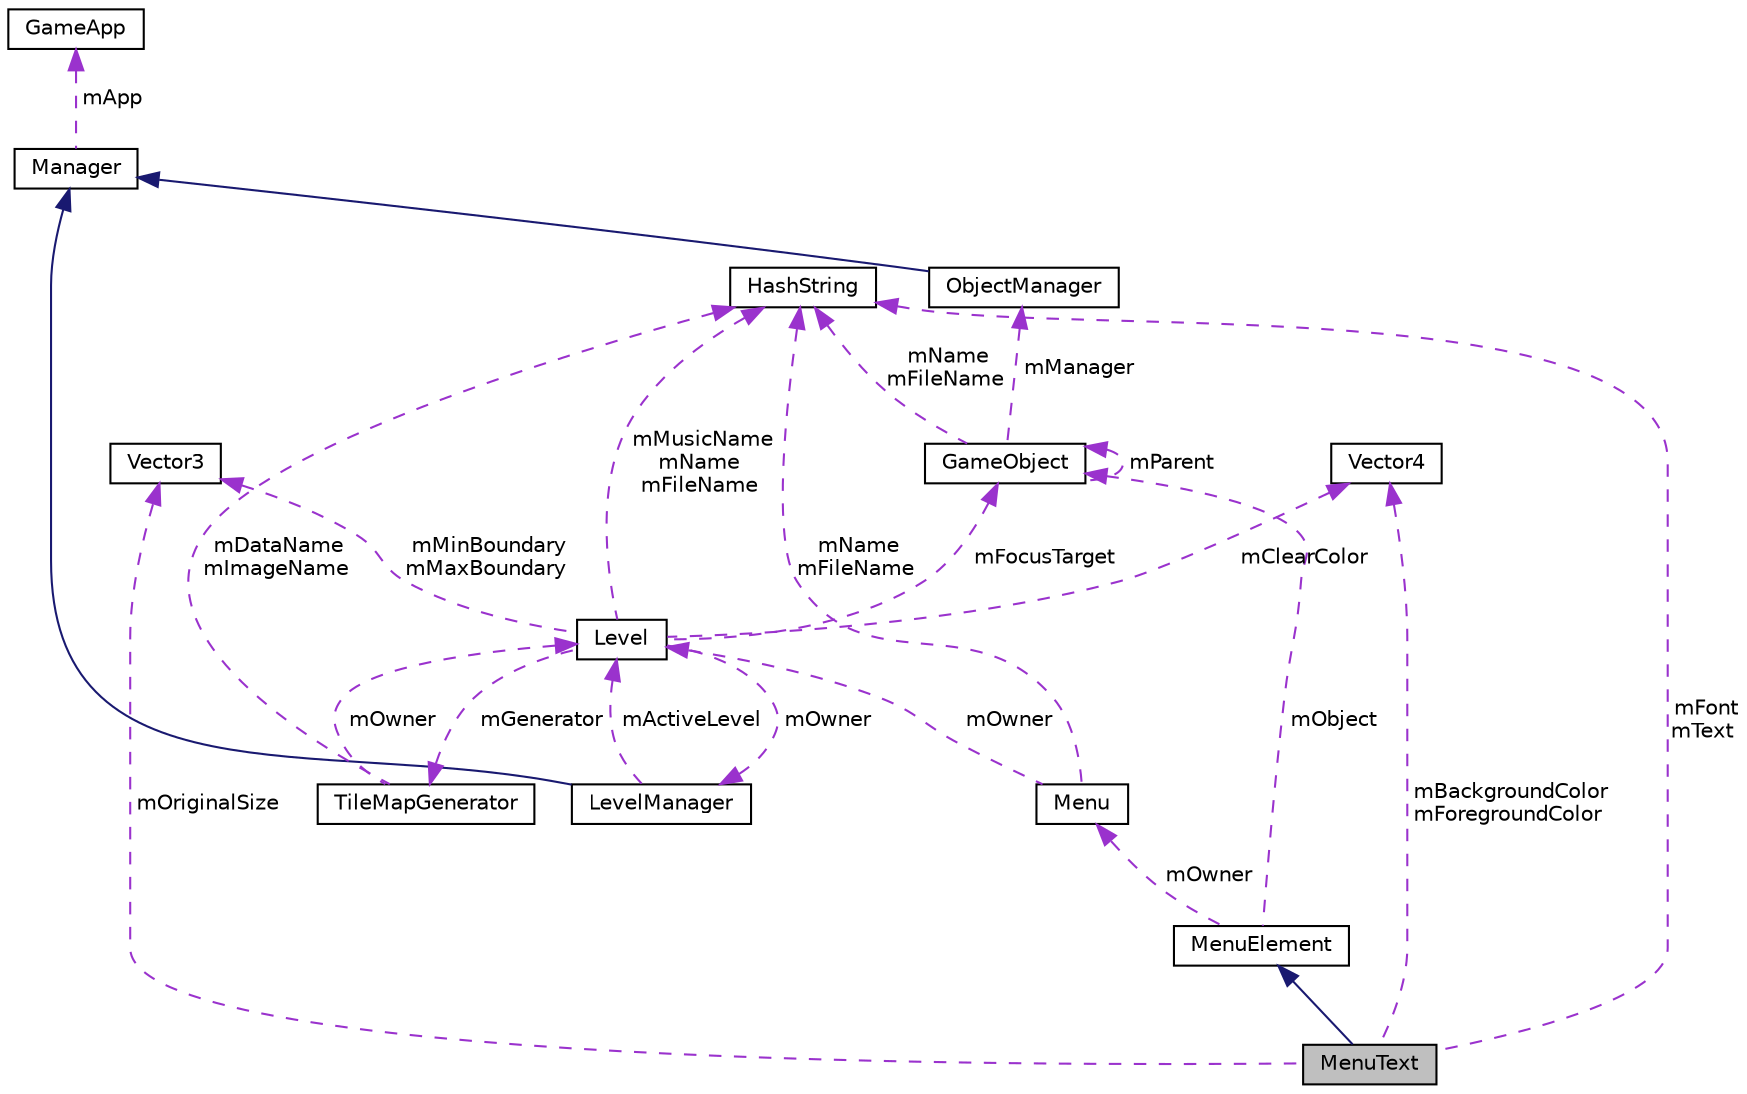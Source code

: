 digraph "MenuText"
{
  edge [fontname="Helvetica",fontsize="10",labelfontname="Helvetica",labelfontsize="10"];
  node [fontname="Helvetica",fontsize="10",shape=record];
  Node1 [label="MenuText",height=0.2,width=0.4,color="black", fillcolor="grey75", style="filled", fontcolor="black"];
  Node2 -> Node1 [dir="back",color="midnightblue",fontsize="10",style="solid",fontname="Helvetica"];
  Node2 [label="MenuElement",height=0.2,width=0.4,color="black", fillcolor="white", style="filled",URL="$classMenuElement.html"];
  Node3 -> Node2 [dir="back",color="darkorchid3",fontsize="10",style="dashed",label=" mObject" ,fontname="Helvetica"];
  Node3 [label="GameObject",height=0.2,width=0.4,color="black", fillcolor="white", style="filled",URL="$classGameObject.html"];
  Node3 -> Node3 [dir="back",color="darkorchid3",fontsize="10",style="dashed",label=" mParent" ,fontname="Helvetica"];
  Node4 -> Node3 [dir="back",color="darkorchid3",fontsize="10",style="dashed",label=" mManager" ,fontname="Helvetica"];
  Node4 [label="ObjectManager",height=0.2,width=0.4,color="black", fillcolor="white", style="filled",URL="$classObjectManager.html"];
  Node5 -> Node4 [dir="back",color="midnightblue",fontsize="10",style="solid",fontname="Helvetica"];
  Node5 [label="Manager",height=0.2,width=0.4,color="black", fillcolor="white", style="filled",URL="$classManager.html"];
  Node6 -> Node5 [dir="back",color="darkorchid3",fontsize="10",style="dashed",label=" mApp" ,fontname="Helvetica"];
  Node6 [label="GameApp",height=0.2,width=0.4,color="black", fillcolor="white", style="filled",URL="$classGameApp.html"];
  Node7 -> Node3 [dir="back",color="darkorchid3",fontsize="10",style="dashed",label=" mName\nmFileName" ,fontname="Helvetica"];
  Node7 [label="HashString",height=0.2,width=0.4,color="black", fillcolor="white", style="filled",URL="$classHashString.html"];
  Node8 -> Node2 [dir="back",color="darkorchid3",fontsize="10",style="dashed",label=" mOwner" ,fontname="Helvetica"];
  Node8 [label="Menu",height=0.2,width=0.4,color="black", fillcolor="white", style="filled",URL="$classMenu.html"];
  Node7 -> Node8 [dir="back",color="darkorchid3",fontsize="10",style="dashed",label=" mName\nmFileName" ,fontname="Helvetica"];
  Node9 -> Node8 [dir="back",color="darkorchid3",fontsize="10",style="dashed",label=" mOwner" ,fontname="Helvetica"];
  Node9 [label="Level",height=0.2,width=0.4,color="black", fillcolor="white", style="filled",URL="$classLevel.html"];
  Node3 -> Node9 [dir="back",color="darkorchid3",fontsize="10",style="dashed",label=" mFocusTarget" ,fontname="Helvetica"];
  Node10 -> Node9 [dir="back",color="darkorchid3",fontsize="10",style="dashed",label=" mOwner" ,fontname="Helvetica"];
  Node10 [label="LevelManager",height=0.2,width=0.4,color="black", fillcolor="white", style="filled",URL="$classLevelManager.html"];
  Node5 -> Node10 [dir="back",color="midnightblue",fontsize="10",style="solid",fontname="Helvetica"];
  Node9 -> Node10 [dir="back",color="darkorchid3",fontsize="10",style="dashed",label=" mActiveLevel" ,fontname="Helvetica"];
  Node11 -> Node9 [dir="back",color="darkorchid3",fontsize="10",style="dashed",label=" mMinBoundary\nmMaxBoundary" ,fontname="Helvetica"];
  Node11 [label="Vector3",height=0.2,width=0.4,color="black", fillcolor="white", style="filled",URL="$structVector3.html"];
  Node12 -> Node9 [dir="back",color="darkorchid3",fontsize="10",style="dashed",label=" mClearColor" ,fontname="Helvetica"];
  Node12 [label="Vector4",height=0.2,width=0.4,color="black", fillcolor="white", style="filled",URL="$structVector4.html"];
  Node13 -> Node9 [dir="back",color="darkorchid3",fontsize="10",style="dashed",label=" mGenerator" ,fontname="Helvetica"];
  Node13 [label="TileMapGenerator",height=0.2,width=0.4,color="black", fillcolor="white", style="filled",URL="$classTileMapGenerator.html"];
  Node7 -> Node13 [dir="back",color="darkorchid3",fontsize="10",style="dashed",label=" mDataName\nmImageName" ,fontname="Helvetica"];
  Node9 -> Node13 [dir="back",color="darkorchid3",fontsize="10",style="dashed",label=" mOwner" ,fontname="Helvetica"];
  Node7 -> Node9 [dir="back",color="darkorchid3",fontsize="10",style="dashed",label=" mMusicName\nmName\nmFileName" ,fontname="Helvetica"];
  Node11 -> Node1 [dir="back",color="darkorchid3",fontsize="10",style="dashed",label=" mOriginalSize" ,fontname="Helvetica"];
  Node12 -> Node1 [dir="back",color="darkorchid3",fontsize="10",style="dashed",label=" mBackgroundColor\nmForegroundColor" ,fontname="Helvetica"];
  Node7 -> Node1 [dir="back",color="darkorchid3",fontsize="10",style="dashed",label=" mFont\nmText" ,fontname="Helvetica"];
}
